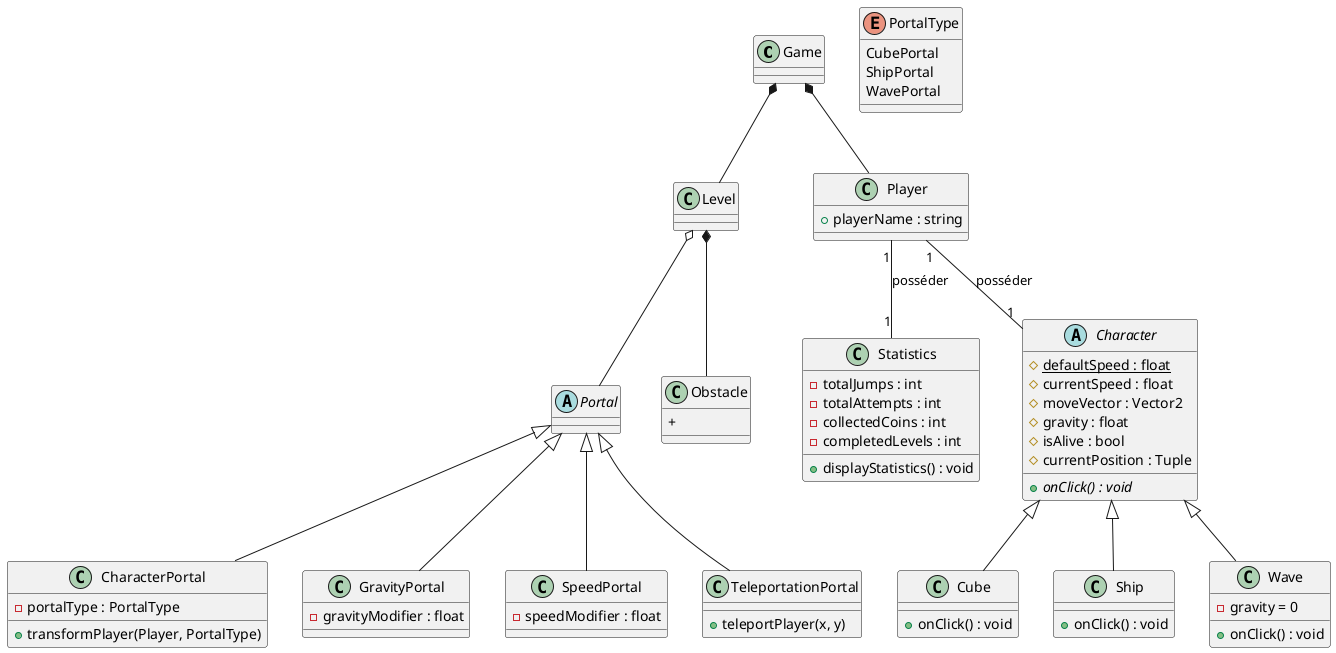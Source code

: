 @startuml

class Game {
    
}

class Level {

}

class Player {
    + playerName : string

}
class Statistics {
    - totalJumps : int
    - totalAttempts : int
    - collectedCoins : int
    - completedLevels : int
    + displayStatistics() : void
}

abstract Character {
    # {static} defaultSpeed : float
    # currentSpeed : float
    # moveVector : Vector2
    # gravity : float
    # isAlive : bool
    # currentPosition : Tuple
    + {abstract} onClick() : void
}

' note right of Character : Pour l'instant, moveDirection est un bool\n 0 pour la droite et 1 pour la gauche


class Cube {
    + onClick() : void
}
class Ship {
    + onClick() : void
}
class Wave {
    - gravity = 0
    + onClick() : void
}

abstract Portal {

}

' note top of CharacterPortal : Ce sont les portails qui vont\n modifier le type de joueur
class CharacterPortal {
    - portalType : PortalType
    + transformPlayer(Player, PortalType)
}

class GravityPortal {
    - gravityModifier : float
}

class SpeedPortal {
    - speedModifier : float
}

class TeleportationPortal {
    + teleportPlayer(x, y)
}

class Obstacle {
    + 
}

enum PortalType {
    CubePortal
    ShipPortal
    WavePortal
}

Player "1" -- "1" Character :  posséder 
Player "1" -- "1" Statistics : posséder

Game *-- Player
Game *-- Level

Level *-- Obstacle
Level o-- Portal

Character <|-- Cube
Character <|-- Ship
Character <|-- Wave

Portal <|-- CharacterPortal

Portal <|-- GravityPortal
Portal <|-- SpeedPortal
Portal <|-- TeleportationPortal

@enduml